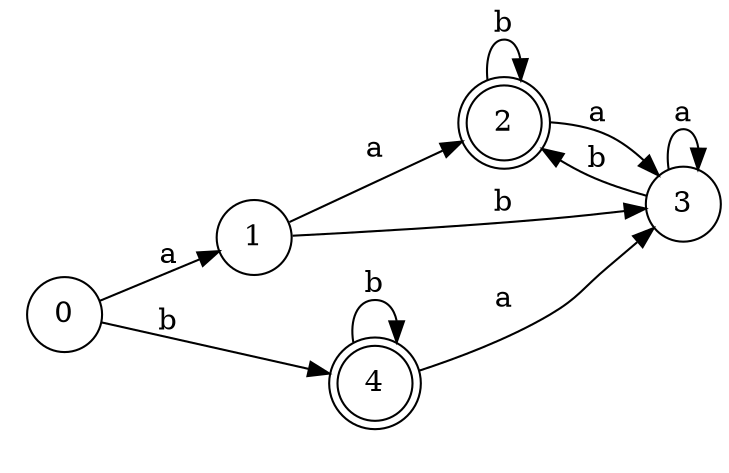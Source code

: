 digraph n4_3 {
__start0 [label="" shape="none"];

rankdir=LR;
size="8,5";

s0 [style="filled", color="black", fillcolor="white" shape="circle", label="0"];
s1 [style="filled", color="black", fillcolor="white" shape="circle", label="1"];
s2 [style="rounded,filled", color="black", fillcolor="white" shape="doublecircle", label="2"];
s3 [style="filled", color="black", fillcolor="white" shape="circle", label="3"];
s4 [style="rounded,filled", color="black", fillcolor="white" shape="doublecircle", label="4"];
s0 -> s1 [label="a"];
s0 -> s4 [label="b"];
s1 -> s2 [label="a"];
s1 -> s3 [label="b"];
s2 -> s3 [label="a"];
s2 -> s2 [label="b"];
s3 -> s3 [label="a"];
s3 -> s2 [label="b"];
s4 -> s3 [label="a"];
s4 -> s4 [label="b"];

}